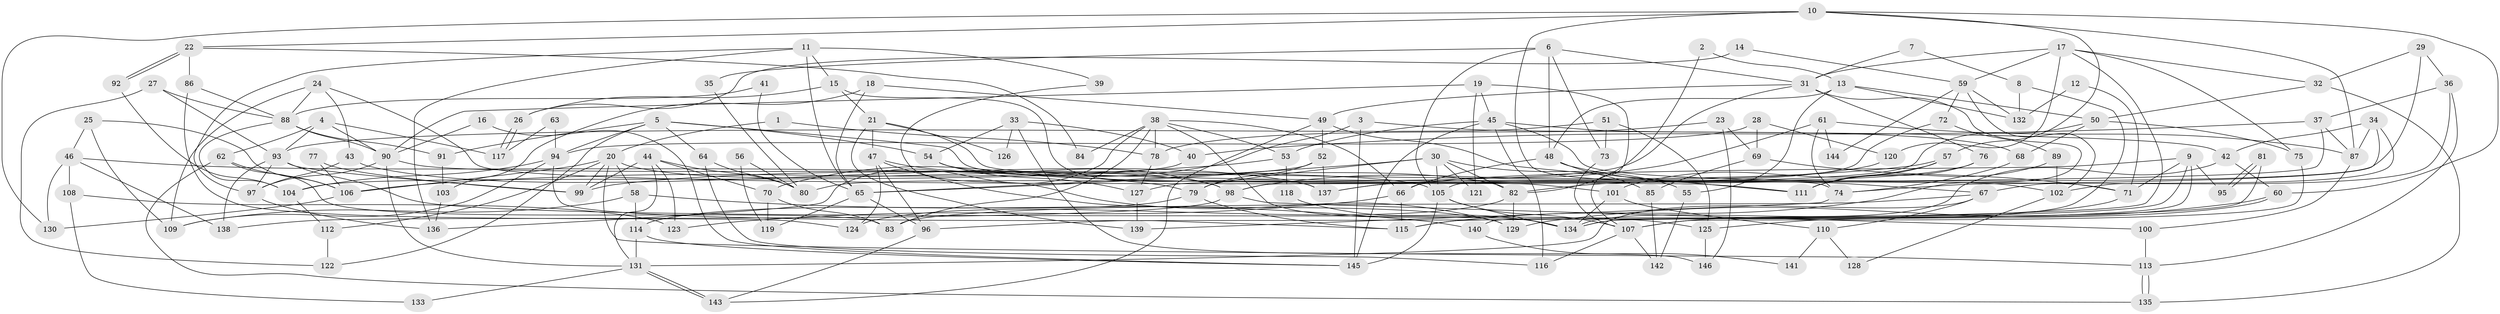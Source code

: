 // coarse degree distribution, {7: 0.08620689655172414, 6: 0.06896551724137931, 14: 0.034482758620689655, 8: 0.10344827586206896, 12: 0.034482758620689655, 10: 0.06896551724137931, 4: 0.20689655172413793, 13: 0.017241379310344827, 15: 0.017241379310344827, 9: 0.034482758620689655, 11: 0.017241379310344827, 2: 0.10344827586206896, 5: 0.06896551724137931, 3: 0.13793103448275862}
// Generated by graph-tools (version 1.1) at 2025/18/03/04/25 18:18:53]
// undirected, 146 vertices, 292 edges
graph export_dot {
graph [start="1"]
  node [color=gray90,style=filled];
  1;
  2;
  3;
  4;
  5;
  6;
  7;
  8;
  9;
  10;
  11;
  12;
  13;
  14;
  15;
  16;
  17;
  18;
  19;
  20;
  21;
  22;
  23;
  24;
  25;
  26;
  27;
  28;
  29;
  30;
  31;
  32;
  33;
  34;
  35;
  36;
  37;
  38;
  39;
  40;
  41;
  42;
  43;
  44;
  45;
  46;
  47;
  48;
  49;
  50;
  51;
  52;
  53;
  54;
  55;
  56;
  57;
  58;
  59;
  60;
  61;
  62;
  63;
  64;
  65;
  66;
  67;
  68;
  69;
  70;
  71;
  72;
  73;
  74;
  75;
  76;
  77;
  78;
  79;
  80;
  81;
  82;
  83;
  84;
  85;
  86;
  87;
  88;
  89;
  90;
  91;
  92;
  93;
  94;
  95;
  96;
  97;
  98;
  99;
  100;
  101;
  102;
  103;
  104;
  105;
  106;
  107;
  108;
  109;
  110;
  111;
  112;
  113;
  114;
  115;
  116;
  117;
  118;
  119;
  120;
  121;
  122;
  123;
  124;
  125;
  126;
  127;
  128;
  129;
  130;
  131;
  132;
  133;
  134;
  135;
  136;
  137;
  138;
  139;
  140;
  141;
  142;
  143;
  144;
  145;
  146;
  1 -- 78;
  1 -- 20;
  2 -- 13;
  2 -- 82;
  3 -- 145;
  3 -- 70;
  3 -- 42;
  4 -- 62;
  4 -- 93;
  4 -- 90;
  4 -- 117;
  5 -- 122;
  5 -- 101;
  5 -- 54;
  5 -- 64;
  5 -- 91;
  5 -- 94;
  6 -- 105;
  6 -- 73;
  6 -- 31;
  6 -- 35;
  6 -- 48;
  7 -- 8;
  7 -- 31;
  8 -- 132;
  8 -- 134;
  9 -- 115;
  9 -- 66;
  9 -- 71;
  9 -- 95;
  9 -- 140;
  10 -- 87;
  10 -- 22;
  10 -- 57;
  10 -- 60;
  10 -- 74;
  10 -- 130;
  11 -- 97;
  11 -- 136;
  11 -- 15;
  11 -- 39;
  11 -- 65;
  12 -- 132;
  12 -- 71;
  13 -- 50;
  13 -- 55;
  13 -- 48;
  13 -- 132;
  14 -- 26;
  14 -- 59;
  15 -- 21;
  15 -- 26;
  15 -- 137;
  16 -- 90;
  16 -- 145;
  17 -- 96;
  17 -- 32;
  17 -- 31;
  17 -- 59;
  17 -- 75;
  17 -- 120;
  18 -- 65;
  18 -- 49;
  18 -- 103;
  19 -- 90;
  19 -- 107;
  19 -- 45;
  19 -- 121;
  20 -- 58;
  20 -- 113;
  20 -- 98;
  20 -- 99;
  20 -- 106;
  20 -- 112;
  21 -- 47;
  21 -- 139;
  21 -- 71;
  21 -- 126;
  22 -- 92;
  22 -- 92;
  22 -- 86;
  22 -- 84;
  23 -- 69;
  23 -- 146;
  23 -- 78;
  24 -- 88;
  24 -- 111;
  24 -- 43;
  24 -- 109;
  25 -- 46;
  25 -- 106;
  25 -- 109;
  26 -- 117;
  26 -- 117;
  27 -- 88;
  27 -- 93;
  27 -- 122;
  28 -- 120;
  28 -- 94;
  28 -- 69;
  29 -- 32;
  29 -- 105;
  29 -- 36;
  30 -- 65;
  30 -- 79;
  30 -- 55;
  30 -- 82;
  30 -- 105;
  30 -- 121;
  31 -- 49;
  31 -- 76;
  31 -- 80;
  31 -- 115;
  32 -- 50;
  32 -- 135;
  33 -- 40;
  33 -- 54;
  33 -- 126;
  33 -- 146;
  34 -- 74;
  34 -- 42;
  34 -- 87;
  34 -- 102;
  35 -- 80;
  36 -- 67;
  36 -- 37;
  36 -- 113;
  37 -- 98;
  37 -- 40;
  37 -- 87;
  38 -- 66;
  38 -- 53;
  38 -- 78;
  38 -- 83;
  38 -- 84;
  38 -- 134;
  38 -- 136;
  39 -- 129;
  40 -- 104;
  41 -- 65;
  41 -- 88;
  42 -- 134;
  42 -- 60;
  43 -- 137;
  43 -- 97;
  44 -- 99;
  44 -- 131;
  44 -- 70;
  44 -- 80;
  44 -- 123;
  45 -- 68;
  45 -- 53;
  45 -- 102;
  45 -- 116;
  45 -- 145;
  46 -- 79;
  46 -- 138;
  46 -- 108;
  46 -- 130;
  47 -- 98;
  47 -- 129;
  47 -- 96;
  47 -- 124;
  48 -- 66;
  48 -- 67;
  48 -- 85;
  49 -- 52;
  49 -- 111;
  49 -- 143;
  50 -- 75;
  50 -- 137;
  50 -- 68;
  51 -- 93;
  51 -- 125;
  51 -- 73;
  52 -- 65;
  52 -- 79;
  52 -- 137;
  53 -- 106;
  53 -- 118;
  54 -- 127;
  54 -- 82;
  55 -- 142;
  56 -- 80;
  56 -- 119;
  57 -- 111;
  57 -- 99;
  57 -- 101;
  58 -- 109;
  58 -- 114;
  58 -- 140;
  59 -- 102;
  59 -- 72;
  59 -- 132;
  59 -- 144;
  60 -- 125;
  60 -- 129;
  61 -- 98;
  61 -- 87;
  61 -- 74;
  61 -- 144;
  62 -- 106;
  62 -- 83;
  62 -- 135;
  63 -- 117;
  63 -- 94;
  64 -- 80;
  64 -- 116;
  65 -- 96;
  65 -- 119;
  66 -- 115;
  66 -- 123;
  67 -- 131;
  67 -- 83;
  67 -- 110;
  68 -- 74;
  69 -- 71;
  69 -- 85;
  70 -- 83;
  70 -- 119;
  71 -- 107;
  72 -- 89;
  72 -- 127;
  73 -- 107;
  74 -- 139;
  75 -- 107;
  76 -- 82;
  76 -- 111;
  77 -- 106;
  77 -- 99;
  78 -- 127;
  79 -- 115;
  79 -- 114;
  81 -- 95;
  81 -- 95;
  81 -- 134;
  82 -- 124;
  82 -- 129;
  85 -- 142;
  86 -- 88;
  86 -- 124;
  87 -- 100;
  88 -- 91;
  88 -- 90;
  88 -- 104;
  89 -- 111;
  89 -- 102;
  90 -- 105;
  90 -- 97;
  90 -- 131;
  91 -- 103;
  92 -- 104;
  93 -- 99;
  93 -- 97;
  93 -- 125;
  93 -- 138;
  94 -- 109;
  94 -- 104;
  94 -- 115;
  96 -- 143;
  97 -- 136;
  98 -- 100;
  98 -- 138;
  100 -- 113;
  101 -- 134;
  101 -- 110;
  102 -- 128;
  103 -- 136;
  104 -- 112;
  105 -- 107;
  105 -- 134;
  105 -- 145;
  106 -- 130;
  107 -- 116;
  107 -- 142;
  108 -- 123;
  108 -- 133;
  110 -- 128;
  110 -- 141;
  112 -- 122;
  113 -- 135;
  113 -- 135;
  114 -- 145;
  114 -- 131;
  118 -- 134;
  120 -- 137;
  125 -- 146;
  127 -- 139;
  131 -- 143;
  131 -- 143;
  131 -- 133;
  140 -- 141;
}
